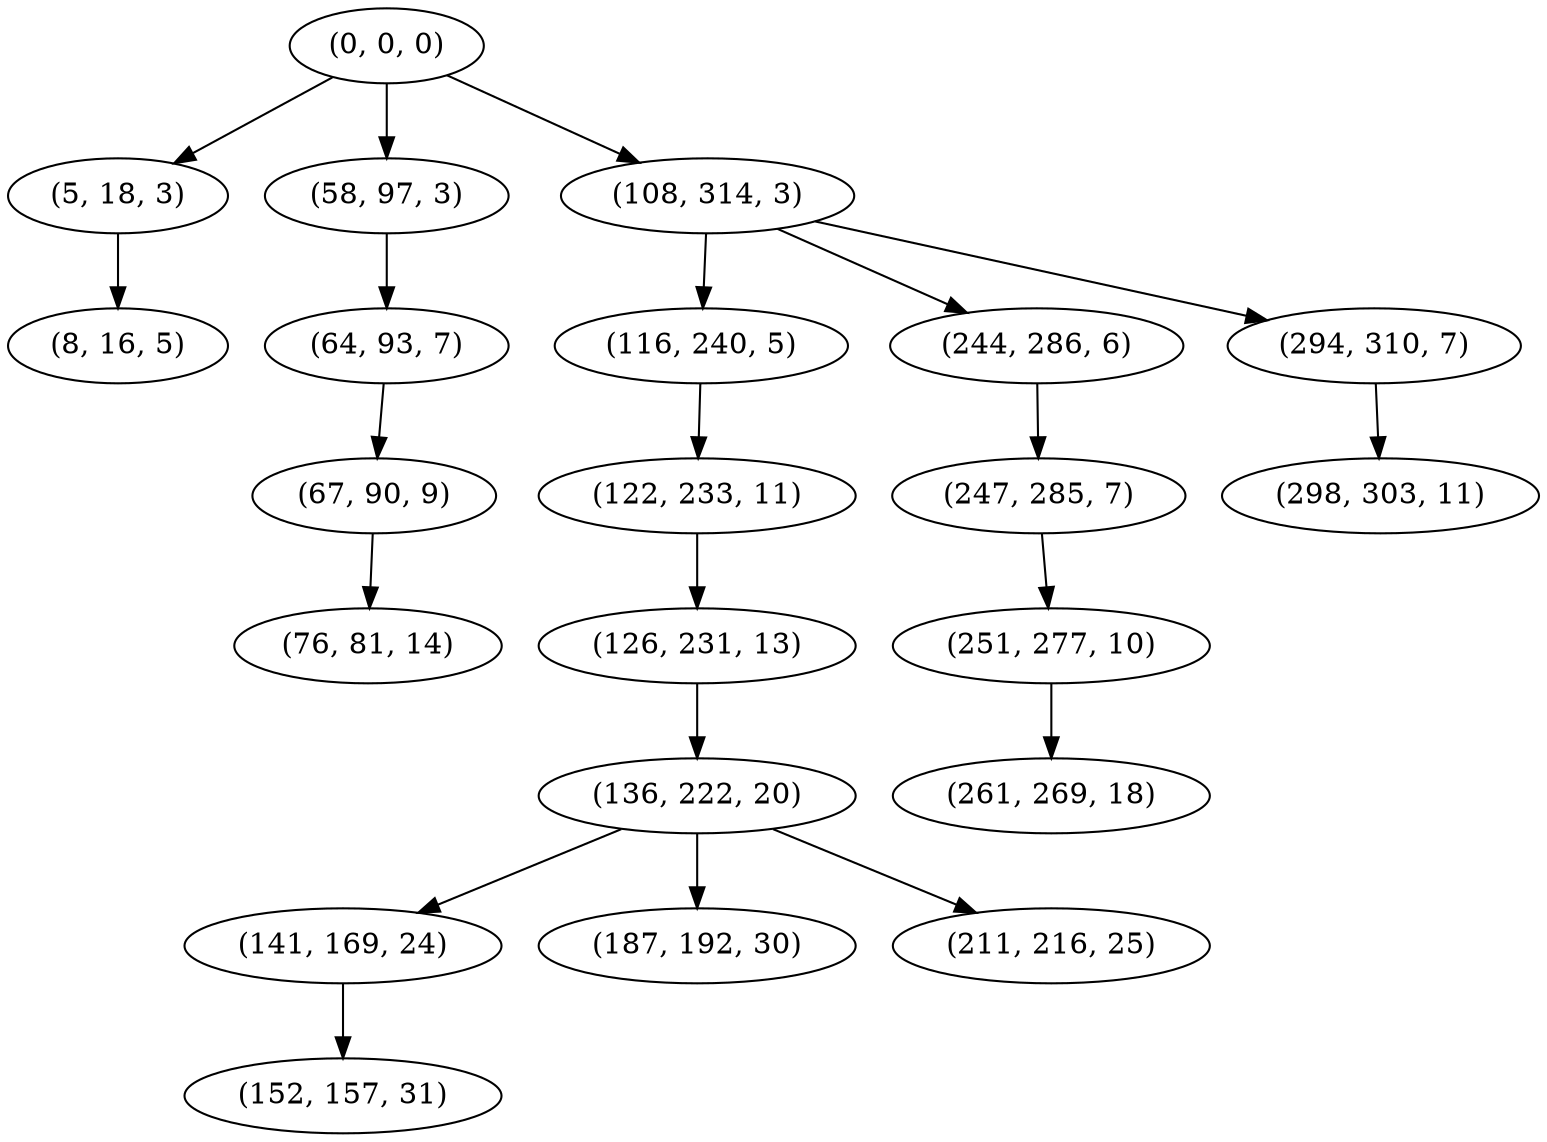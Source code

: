 digraph tree {
    "(0, 0, 0)";
    "(5, 18, 3)";
    "(8, 16, 5)";
    "(58, 97, 3)";
    "(64, 93, 7)";
    "(67, 90, 9)";
    "(76, 81, 14)";
    "(108, 314, 3)";
    "(116, 240, 5)";
    "(122, 233, 11)";
    "(126, 231, 13)";
    "(136, 222, 20)";
    "(141, 169, 24)";
    "(152, 157, 31)";
    "(187, 192, 30)";
    "(211, 216, 25)";
    "(244, 286, 6)";
    "(247, 285, 7)";
    "(251, 277, 10)";
    "(261, 269, 18)";
    "(294, 310, 7)";
    "(298, 303, 11)";
    "(0, 0, 0)" -> "(5, 18, 3)";
    "(0, 0, 0)" -> "(58, 97, 3)";
    "(0, 0, 0)" -> "(108, 314, 3)";
    "(5, 18, 3)" -> "(8, 16, 5)";
    "(58, 97, 3)" -> "(64, 93, 7)";
    "(64, 93, 7)" -> "(67, 90, 9)";
    "(67, 90, 9)" -> "(76, 81, 14)";
    "(108, 314, 3)" -> "(116, 240, 5)";
    "(108, 314, 3)" -> "(244, 286, 6)";
    "(108, 314, 3)" -> "(294, 310, 7)";
    "(116, 240, 5)" -> "(122, 233, 11)";
    "(122, 233, 11)" -> "(126, 231, 13)";
    "(126, 231, 13)" -> "(136, 222, 20)";
    "(136, 222, 20)" -> "(141, 169, 24)";
    "(136, 222, 20)" -> "(187, 192, 30)";
    "(136, 222, 20)" -> "(211, 216, 25)";
    "(141, 169, 24)" -> "(152, 157, 31)";
    "(244, 286, 6)" -> "(247, 285, 7)";
    "(247, 285, 7)" -> "(251, 277, 10)";
    "(251, 277, 10)" -> "(261, 269, 18)";
    "(294, 310, 7)" -> "(298, 303, 11)";
}
